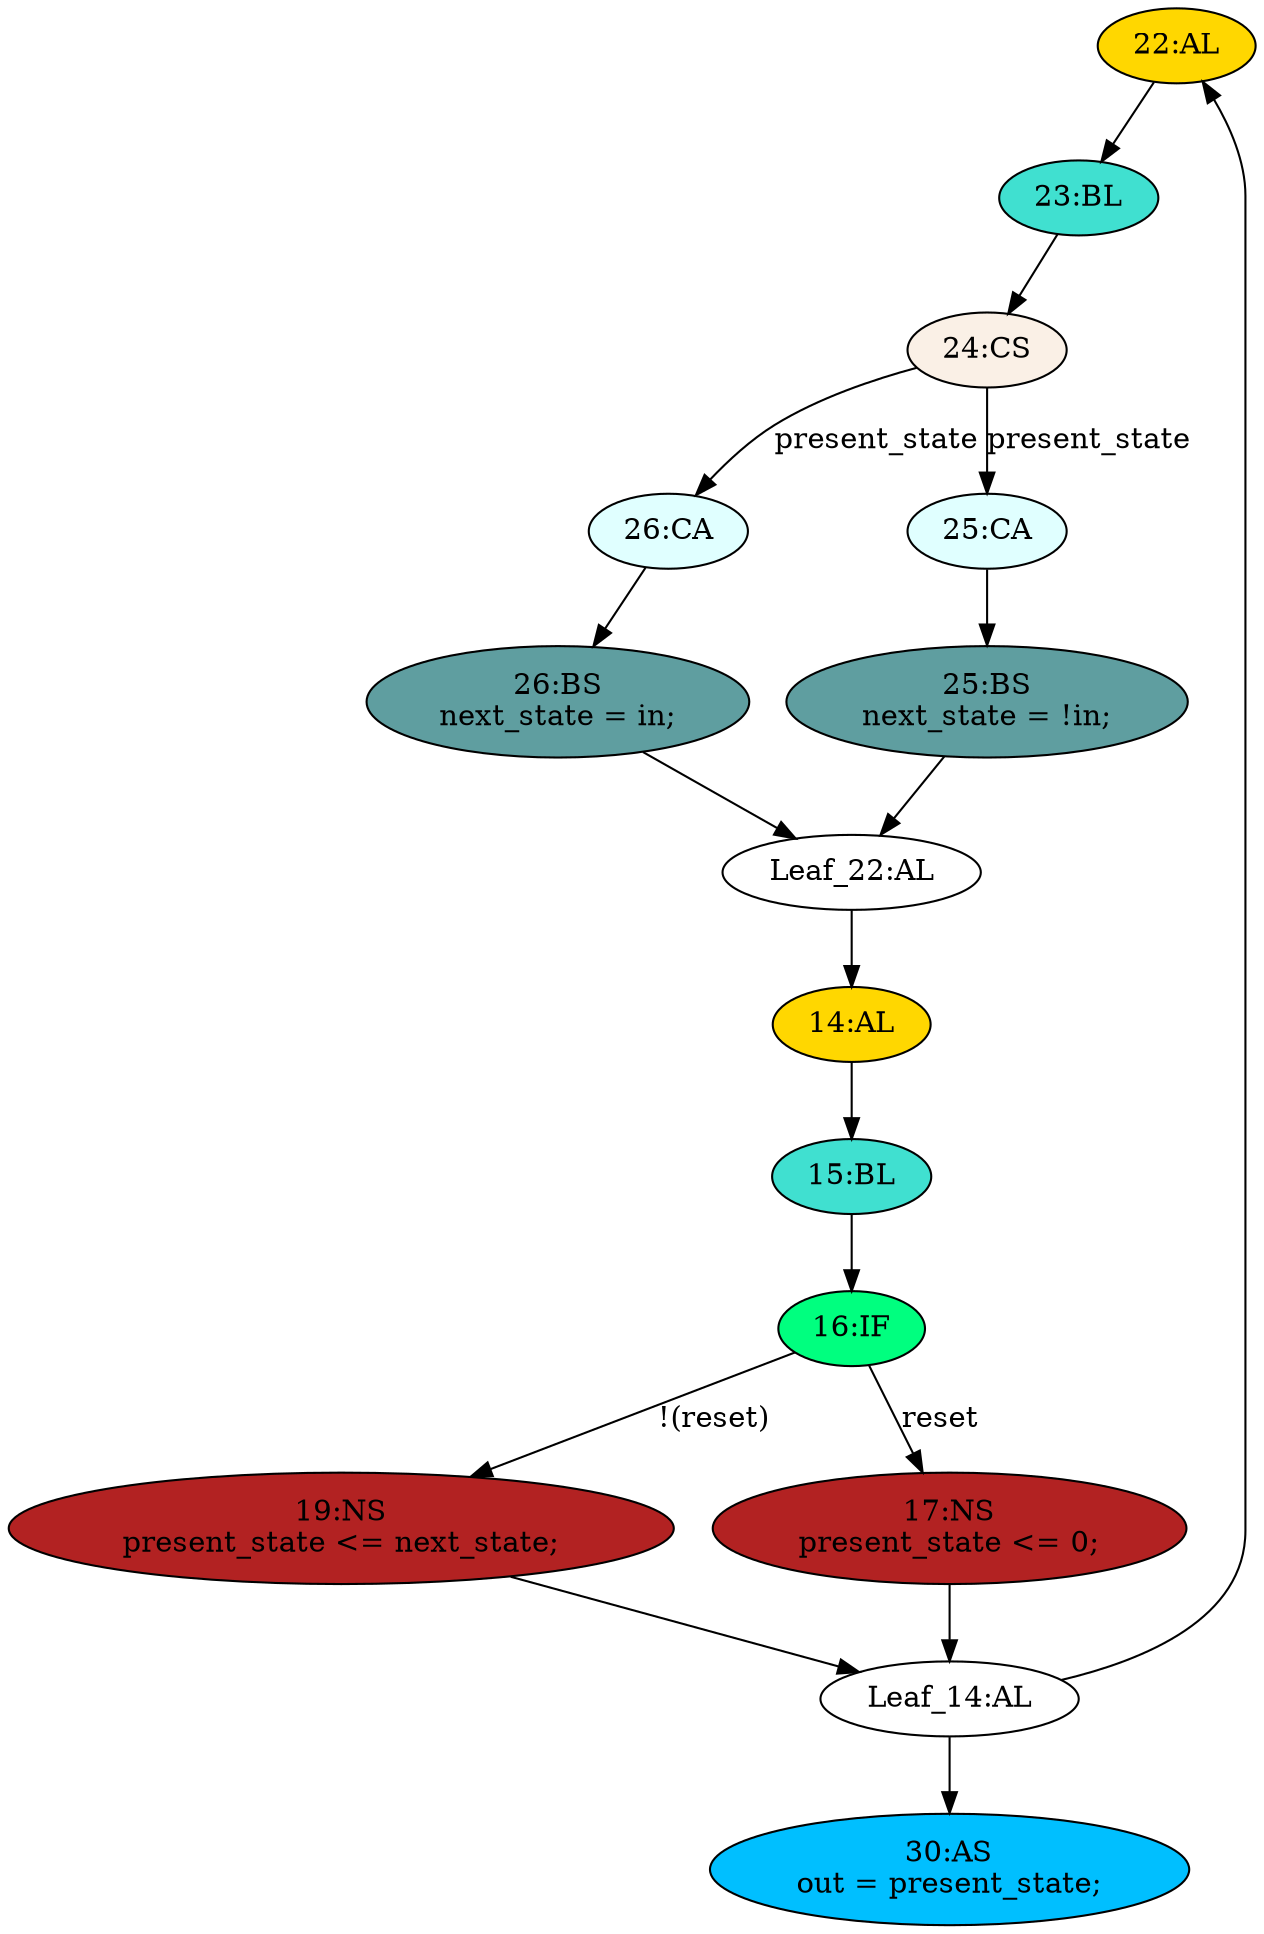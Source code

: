 strict digraph "compose( ,  )" {
	node [label="\N"];
	"22:AL"	[ast="<pyverilog.vparser.ast.Always object at 0x7f56ff10e4d0>",
		clk_sens=False,
		fillcolor=gold,
		label="22:AL",
		sens="['in']",
		statements="[]",
		style=filled,
		typ=Always,
		use_var="['present_state', 'in']"];
	"23:BL"	[ast="<pyverilog.vparser.ast.Block object at 0x7f56ff171390>",
		fillcolor=turquoise,
		label="23:BL",
		statements="[]",
		style=filled,
		typ=Block];
	"22:AL" -> "23:BL"	[cond="[]",
		lineno=None];
	"15:BL"	[ast="<pyverilog.vparser.ast.Block object at 0x7f56ff116bd0>",
		fillcolor=turquoise,
		label="15:BL",
		statements="[]",
		style=filled,
		typ=Block];
	"16:IF"	[ast="<pyverilog.vparser.ast.IfStatement object at 0x7f56ff163890>",
		fillcolor=springgreen,
		label="16:IF",
		statements="[]",
		style=filled,
		typ=IfStatement];
	"15:BL" -> "16:IF"	[cond="[]",
		lineno=None];
	"14:AL"	[ast="<pyverilog.vparser.ast.Always object at 0x7f56ff116810>",
		clk_sens=True,
		fillcolor=gold,
		label="14:AL",
		sens="['clk']",
		statements="[]",
		style=filled,
		typ=Always,
		use_var="['reset', 'next_state']"];
	"14:AL" -> "15:BL"	[cond="[]",
		lineno=None];
	"19:NS"	[ast="<pyverilog.vparser.ast.NonblockingSubstitution object at 0x7f56ff10e550>",
		fillcolor=firebrick,
		label="19:NS
present_state <= next_state;",
		statements="[<pyverilog.vparser.ast.NonblockingSubstitution object at 0x7f56ff10e550>]",
		style=filled,
		typ=NonblockingSubstitution];
	"Leaf_14:AL"	[def_var="['present_state']",
		label="Leaf_14:AL"];
	"19:NS" -> "Leaf_14:AL"	[cond="[]",
		lineno=None];
	"24:CS"	[ast="<pyverilog.vparser.ast.CaseStatement object at 0x7f56ff166e90>",
		fillcolor=linen,
		label="24:CS",
		statements="[]",
		style=filled,
		typ=CaseStatement];
	"26:CA"	[ast="<pyverilog.vparser.ast.Case object at 0x7f56ff166ad0>",
		fillcolor=lightcyan,
		label="26:CA",
		statements="[]",
		style=filled,
		typ=Case];
	"24:CS" -> "26:CA"	[cond="['present_state']",
		label=present_state,
		lineno=24];
	"25:CA"	[ast="<pyverilog.vparser.ast.Case object at 0x7f56ff17d6d0>",
		fillcolor=lightcyan,
		label="25:CA",
		statements="[]",
		style=filled,
		typ=Case];
	"24:CS" -> "25:CA"	[cond="['present_state']",
		label=present_state,
		lineno=24];
	"30:AS"	[ast="<pyverilog.vparser.ast.Assign object at 0x7f56ff581610>",
		def_var="['out']",
		fillcolor=deepskyblue,
		label="30:AS
out = present_state;",
		statements="[]",
		style=filled,
		typ=Assign,
		use_var="['present_state']"];
	"16:IF" -> "19:NS"	[cond="['reset']",
		label="!(reset)",
		lineno=16];
	"17:NS"	[ast="<pyverilog.vparser.ast.NonblockingSubstitution object at 0x7f56ff163e10>",
		fillcolor=firebrick,
		label="17:NS
present_state <= 0;",
		statements="[<pyverilog.vparser.ast.NonblockingSubstitution object at 0x7f56ff163e10>]",
		style=filled,
		typ=NonblockingSubstitution];
	"16:IF" -> "17:NS"	[cond="['reset']",
		label=reset,
		lineno=16];
	"26:BS"	[ast="<pyverilog.vparser.ast.BlockingSubstitution object at 0x7f56ff166350>",
		fillcolor=cadetblue,
		label="26:BS
next_state = in;",
		statements="[<pyverilog.vparser.ast.BlockingSubstitution object at 0x7f56ff166350>]",
		style=filled,
		typ=BlockingSubstitution];
	"26:CA" -> "26:BS"	[cond="[]",
		lineno=None];
	"25:BS"	[ast="<pyverilog.vparser.ast.BlockingSubstitution object at 0x7f56ff166650>",
		fillcolor=cadetblue,
		label="25:BS
next_state = !in;",
		statements="[<pyverilog.vparser.ast.BlockingSubstitution object at 0x7f56ff166650>]",
		style=filled,
		typ=BlockingSubstitution];
	"Leaf_22:AL"	[def_var="['next_state']",
		label="Leaf_22:AL"];
	"25:BS" -> "Leaf_22:AL"	[cond="[]",
		lineno=None];
	"25:CA" -> "25:BS"	[cond="[]",
		lineno=None];
	"17:NS" -> "Leaf_14:AL"	[cond="[]",
		lineno=None];
	"26:BS" -> "Leaf_22:AL"	[cond="[]",
		lineno=None];
	"Leaf_22:AL" -> "14:AL";
	"Leaf_14:AL" -> "22:AL";
	"Leaf_14:AL" -> "30:AS";
	"23:BL" -> "24:CS"	[cond="[]",
		lineno=None];
}
